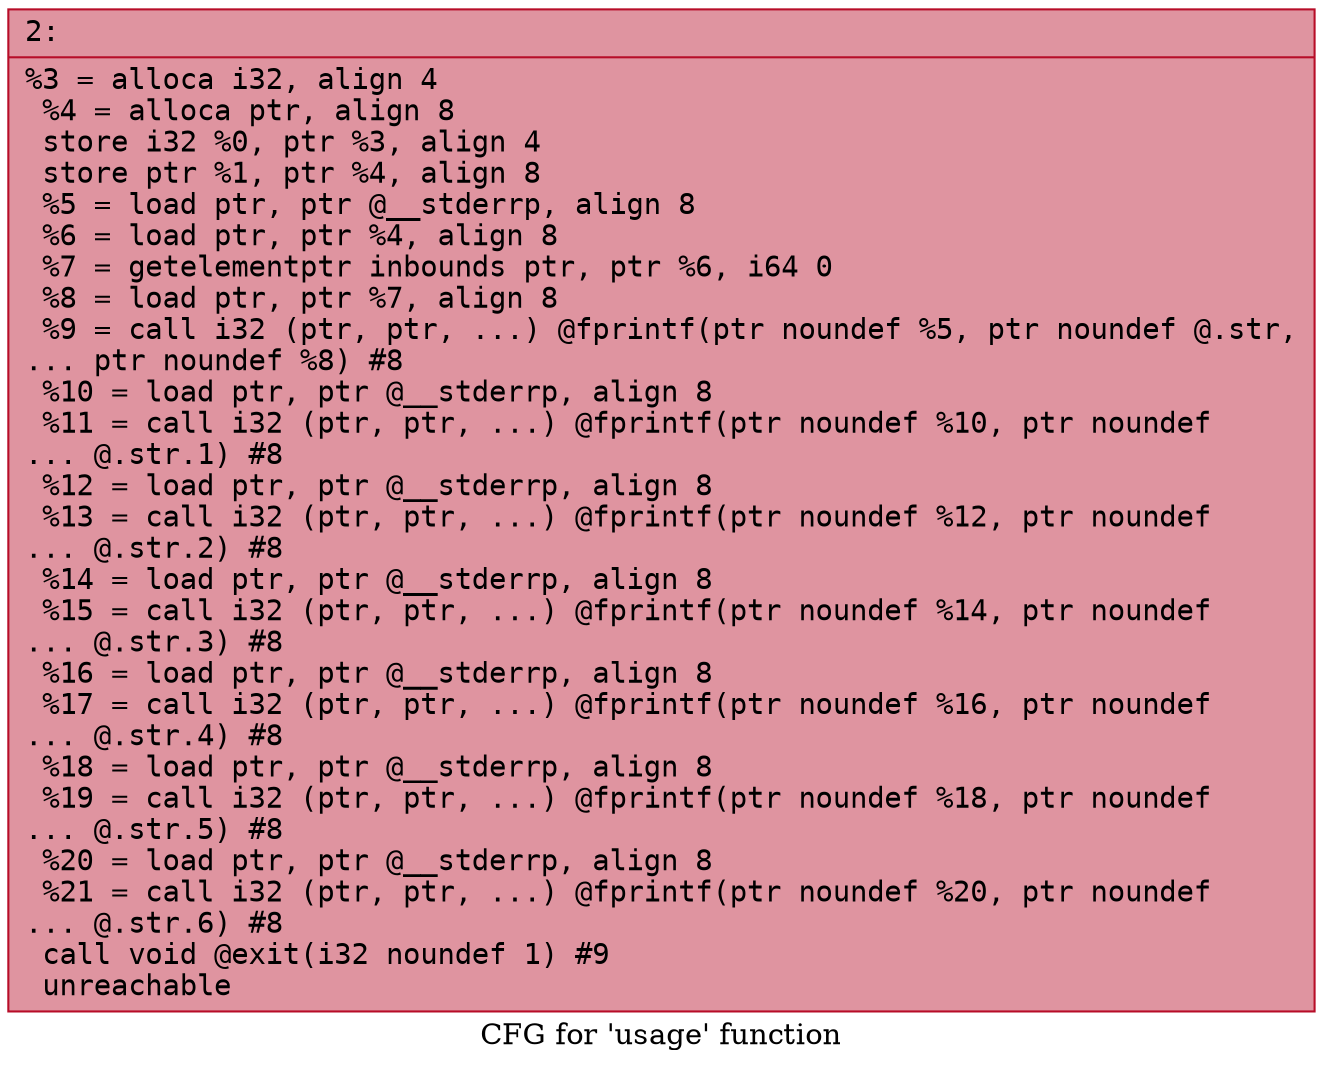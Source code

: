 digraph "CFG for 'usage' function" {
	label="CFG for 'usage' function";

	Node0x6000035ba170 [shape=record,color="#b70d28ff", style=filled, fillcolor="#b70d2870" fontname="Courier",label="{2:\l|  %3 = alloca i32, align 4\l  %4 = alloca ptr, align 8\l  store i32 %0, ptr %3, align 4\l  store ptr %1, ptr %4, align 8\l  %5 = load ptr, ptr @__stderrp, align 8\l  %6 = load ptr, ptr %4, align 8\l  %7 = getelementptr inbounds ptr, ptr %6, i64 0\l  %8 = load ptr, ptr %7, align 8\l  %9 = call i32 (ptr, ptr, ...) @fprintf(ptr noundef %5, ptr noundef @.str,\l... ptr noundef %8) #8\l  %10 = load ptr, ptr @__stderrp, align 8\l  %11 = call i32 (ptr, ptr, ...) @fprintf(ptr noundef %10, ptr noundef\l... @.str.1) #8\l  %12 = load ptr, ptr @__stderrp, align 8\l  %13 = call i32 (ptr, ptr, ...) @fprintf(ptr noundef %12, ptr noundef\l... @.str.2) #8\l  %14 = load ptr, ptr @__stderrp, align 8\l  %15 = call i32 (ptr, ptr, ...) @fprintf(ptr noundef %14, ptr noundef\l... @.str.3) #8\l  %16 = load ptr, ptr @__stderrp, align 8\l  %17 = call i32 (ptr, ptr, ...) @fprintf(ptr noundef %16, ptr noundef\l... @.str.4) #8\l  %18 = load ptr, ptr @__stderrp, align 8\l  %19 = call i32 (ptr, ptr, ...) @fprintf(ptr noundef %18, ptr noundef\l... @.str.5) #8\l  %20 = load ptr, ptr @__stderrp, align 8\l  %21 = call i32 (ptr, ptr, ...) @fprintf(ptr noundef %20, ptr noundef\l... @.str.6) #8\l  call void @exit(i32 noundef 1) #9\l  unreachable\l}"];
}

